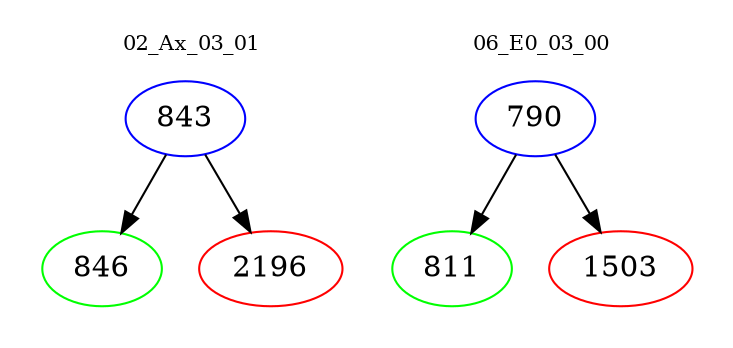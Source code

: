 digraph{
subgraph cluster_0 {
color = white
label = "02_Ax_03_01";
fontsize=10;
T0_843 [label="843", color="blue"]
T0_843 -> T0_846 [color="black"]
T0_846 [label="846", color="green"]
T0_843 -> T0_2196 [color="black"]
T0_2196 [label="2196", color="red"]
}
subgraph cluster_1 {
color = white
label = "06_E0_03_00";
fontsize=10;
T1_790 [label="790", color="blue"]
T1_790 -> T1_811 [color="black"]
T1_811 [label="811", color="green"]
T1_790 -> T1_1503 [color="black"]
T1_1503 [label="1503", color="red"]
}
}
